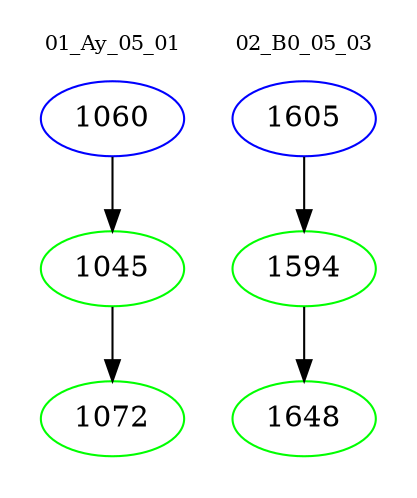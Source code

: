 digraph{
subgraph cluster_0 {
color = white
label = "01_Ay_05_01";
fontsize=10;
T0_1060 [label="1060", color="blue"]
T0_1060 -> T0_1045 [color="black"]
T0_1045 [label="1045", color="green"]
T0_1045 -> T0_1072 [color="black"]
T0_1072 [label="1072", color="green"]
}
subgraph cluster_1 {
color = white
label = "02_B0_05_03";
fontsize=10;
T1_1605 [label="1605", color="blue"]
T1_1605 -> T1_1594 [color="black"]
T1_1594 [label="1594", color="green"]
T1_1594 -> T1_1648 [color="black"]
T1_1648 [label="1648", color="green"]
}
}
